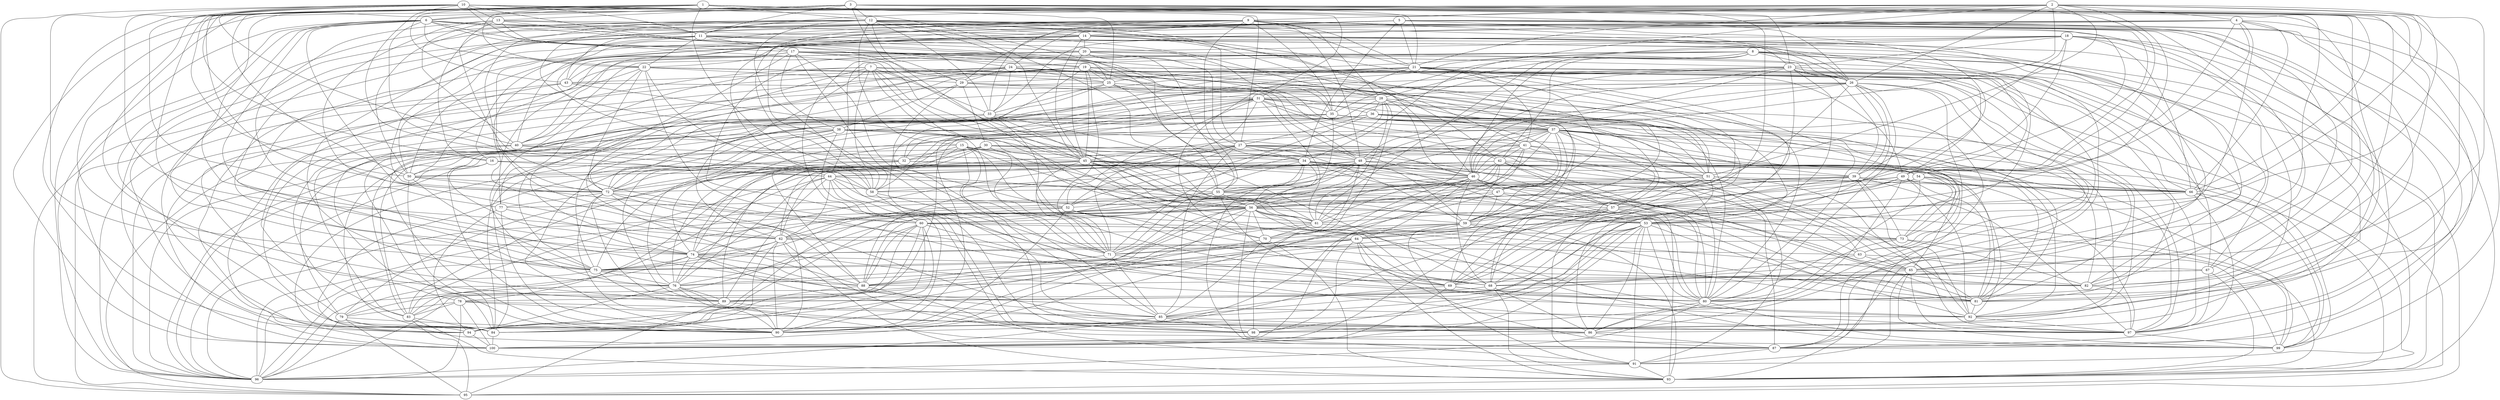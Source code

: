 graph grafoGilbert{
1--6
1--12
1--22
1--23
1--25
1--31
1--43
1--58
1--68
1--72
1--74
1--75
1--81
1--82
1--94
1--98
2--4
2--9
2--11
2--21
2--26
2--34
2--37
2--51
2--53
2--66
2--74
2--80
2--85
2--96
3--6
3--11
3--12
3--13
3--21
3--26
3--50
3--65
3--66
3--70
3--80
3--89
3--100
4--14
4--16
4--32
4--33
4--49
4--54
4--66
4--69
4--87
4--99
5--11
5--21
5--24
5--29
5--34
5--40
5--67
5--69
5--81
5--84
5--87
5--93
6--11
6--19
6--22
6--28
6--34
6--45
6--59
6--60
6--72
6--74
6--75
6--90
6--96
6--100
7--25
7--33
7--45
7--51
7--58
7--61
7--62
7--71
7--75
7--77
7--83
8--24
8--26
8--28
8--35
8--40
8--42
8--44
8--46
8--53
8--65
8--70
8--82
8--87
8--95
9--14
9--21
9--26
9--28
9--33
9--35
9--44
9--48
9--49
9--55
9--58
9--75
9--76
9--82
9--90
9--92
9--94
10--11
10--13
10--16
10--17
10--24
10--27
10--40
10--44
10--49
10--50
10--55
10--59
10--62
10--68
10--85
10--89
10--95
11--17
11--20
11--22
11--35
11--49
11--50
11--65
11--67
11--72
11--75
11--95
12--14
12--15
12--16
12--21
12--23
12--27
12--29
12--33
12--38
12--43
12--45
12--46
12--49
12--50
12--55
12--62
12--82
12--85
12--100
13--14
13--25
13--29
13--40
13--58
13--62
13--77
13--86
14--20
14--22
14--26
14--28
14--41
14--45
14--50
14--72
14--84
14--86
14--91
15--32
15--51
15--52
15--53
15--56
15--71
15--80
15--89
15--94
15--98
16--44
16--53
16--74
16--90
16--96
17--19
17--26
17--35
17--38
17--40
17--41
17--43
17--50
17--52
17--61
17--74
17--85
17--86
18--20
18--23
18--25
18--39
18--57
18--58
18--61
18--66
18--87
18--97
18--98
19--25
19--42
19--45
19--46
19--48
19--66
19--71
19--75
19--84
19--85
19--87
19--90
19--97
20--23
20--27
20--43
20--45
20--51
20--55
20--60
20--77
20--82
20--90
21--29
21--32
21--35
21--40
21--41
21--47
21--49
21--67
21--68
21--72
21--80
21--95
22--29
22--53
22--58
22--60
22--72
22--76
22--79
22--92
22--93
22--96
22--97
23--26
23--27
23--39
23--46
23--48
23--54
23--59
23--61
23--84
23--93
23--98
24--25
24--29
24--33
24--37
24--43
24--80
24--81
24--88
24--96
24--100
25--28
25--33
25--34
25--48
25--72
25--80
25--100
26--31
26--39
26--46
26--47
26--48
26--53
26--63
26--80
26--84
26--86
26--87
26--90
27--34
27--46
27--48
27--52
27--54
27--59
27--62
27--72
27--74
27--80
27--85
27--88
27--92
27--96
28--36
28--46
28--54
28--61
28--69
28--71
28--76
28--84
28--98
29--30
29--31
29--36
29--38
29--98
30--32
30--34
30--48
30--69
30--71
30--72
30--83
30--87
30--94
31--32
31--35
31--37
31--42
31--52
31--58
31--59
31--61
31--71
31--73
31--81
31--83
31--89
31--96
32--39
32--66
32--72
32--75
32--88
33--56
33--68
33--71
33--74
33--79
33--92
34--44
34--46
34--47
34--55
34--56
34--65
34--71
34--80
34--81
34--91
35--37
35--51
35--56
35--74
35--76
35--81
35--83
35--99
36--37
36--47
36--50
36--51
36--52
36--57
36--68
36--82
36--84
36--95
36--96
37--39
37--41
37--45
37--46
37--48
37--55
37--56
37--57
37--59
37--63
37--64
37--74
37--81
37--91
37--92
37--97
38--40
38--45
38--57
38--61
38--72
38--73
38--89
38--90
38--91
39--56
39--66
39--72
39--73
39--84
39--92
39--96
39--97
40--45
40--69
40--83
40--90
41--42
41--44
41--46
41--51
41--60
41--61
41--65
41--81
41--100
42--46
42--52
42--57
42--59
42--62
42--65
42--72
42--80
42--83
42--99
43--56
43--78
43--93
43--95
44--55
44--56
44--58
44--62
44--68
44--76
44--79
44--89
44--98
45--46
45--50
45--56
45--57
45--61
45--62
45--63
45--64
45--66
45--71
45--76
45--78
45--79
46--47
46--56
46--60
46--61
46--64
46--68
46--70
46--80
46--81
46--100
47--53
47--56
47--59
47--75
47--82
48--50
48--53
48--54
48--55
48--56
48--58
48--59
48--63
48--70
48--88
48--90
48--99
49--57
49--58
49--66
49--81
49--88
49--92
49--96
49--98
50--72
50--75
50--80
50--84
51--53
51--55
51--66
51--69
51--77
51--92
51--97
51--100
52--61
52--68
52--74
52--82
52--90
52--94
53--68
53--73
53--80
53--81
53--84
53--85
53--86
53--89
53--91
53--100
54--61
54--64
54--66
54--73
54--80
54--97
55--56
55--69
55--71
55--75
55--92
55--94
55--99
56--59
56--61
56--62
56--68
56--70
56--75
56--76
56--79
56--81
56--87
56--90
56--92
56--93
56--96
57--68
57--69
57--71
57--76
57--81
57--91
57--93
58--60
58--71
59--62
59--64
59--81
59--89
59--90
59--91
59--93
60--73
60--76
60--83
60--84
60--88
60--90
60--94
60--97
60--99
61--65
61--70
61--88
62--63
62--74
62--75
62--84
62--90
62--93
62--99
63--65
63--67
63--89
64--69
64--71
64--74
64--87
64--93
64--96
64--98
65--68
65--82
65--91
65--97
65--99
66--70
66--93
66--97
66--99
67--69
67--88
67--93
67--97
68--78
68--86
68--93
69--80
69--81
69--85
69--100
70--85
70--93
70--94
71--85
71--88
71--97
72--77
72--80
72--86
72--88
72--89
72--90
73--74
73--80
73--82
73--99
74--75
74--76
74--82
74--83
74--88
74--92
74--97
75--76
75--86
75--88
75--96
76--87
76--89
76--90
76--94
76--96
77--90
77--92
77--94
78--79
78--83
78--85
78--96
78--97
78--100
79--87
79--90
79--94
79--95
79--96
80--86
80--96
80--99
81--92
82--97
83--84
83--93
83--95
84--100
85--86
85--96
85--98
86--87
86--100
87--91
88--94
88--98
89--95
89--97
91--93
91--96
92--97
93--95
94--100
97--99
}
